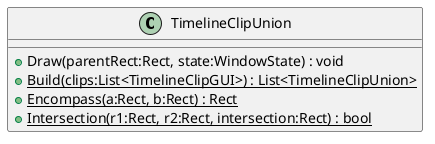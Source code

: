 @startuml
class TimelineClipUnion {
    + Draw(parentRect:Rect, state:WindowState) : void
    + {static} Build(clips:List<TimelineClipGUI>) : List<TimelineClipUnion>
    + {static} Encompass(a:Rect, b:Rect) : Rect
    + {static} Intersection(r1:Rect, r2:Rect, intersection:Rect) : bool
}
@enduml

